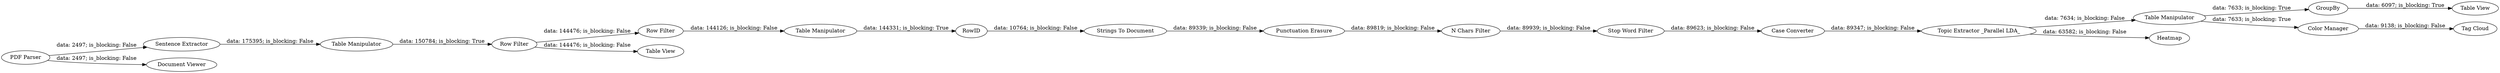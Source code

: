digraph {
	"-1979055744018868966_16" [label="Table Manipulator"]
	"-1979055744018868966_2" [label="Sentence Extractor"]
	"-1979055744018868966_6" [label="Row Filter"]
	"-1979055744018868966_15" [label="Topic Extractor _Parallel LDA_"]
	"-1979055744018868966_11" [label="Punctuation Erasure"]
	"-1979055744018868966_13" [label="Stop Word Filter"]
	"-1979055744018868966_20" [label="Table View"]
	"-1979055744018868966_3" [label="Table Manipulator"]
	"-1979055744018868966_4" [label="Document Viewer"]
	"-1979055744018868966_1" [label="PDF Parser"]
	"-1979055744018868966_17" [label=Heatmap]
	"-1979055744018868966_7" [label="Table View"]
	"-1979055744018868966_10" [label="Strings To Document"]
	"-1979055744018868966_14" [label="Case Converter"]
	"-1979055744018868966_9" [label=RowID]
	"-1979055744018868966_21" [label="Tag Cloud"]
	"-1979055744018868966_18" [label=GroupBy]
	"-1979055744018868966_8" [label="Table Manipulator"]
	"-1979055744018868966_19" [label="Color Manager"]
	"-1979055744018868966_5" [label="Row Filter"]
	"-1979055744018868966_12" [label="N Chars Filter"]
	"-1979055744018868966_19" -> "-1979055744018868966_21" [label="data: 9138; is_blocking: False"]
	"-1979055744018868966_11" -> "-1979055744018868966_12" [label="data: 89819; is_blocking: False"]
	"-1979055744018868966_8" -> "-1979055744018868966_9" [label="data: 144331; is_blocking: True"]
	"-1979055744018868966_6" -> "-1979055744018868966_8" [label="data: 144126; is_blocking: False"]
	"-1979055744018868966_16" -> "-1979055744018868966_18" [label="data: 7633; is_blocking: True"]
	"-1979055744018868966_12" -> "-1979055744018868966_13" [label="data: 89939; is_blocking: False"]
	"-1979055744018868966_16" -> "-1979055744018868966_19" [label="data: 7633; is_blocking: True"]
	"-1979055744018868966_5" -> "-1979055744018868966_6" [label="data: 144476; is_blocking: False"]
	"-1979055744018868966_10" -> "-1979055744018868966_11" [label="data: 89339; is_blocking: False"]
	"-1979055744018868966_3" -> "-1979055744018868966_5" [label="data: 150784; is_blocking: True"]
	"-1979055744018868966_1" -> "-1979055744018868966_4" [label="data: 2497; is_blocking: False"]
	"-1979055744018868966_2" -> "-1979055744018868966_3" [label="data: 175395; is_blocking: False"]
	"-1979055744018868966_18" -> "-1979055744018868966_20" [label="data: 6097; is_blocking: True"]
	"-1979055744018868966_9" -> "-1979055744018868966_10" [label="data: 10764; is_blocking: False"]
	"-1979055744018868966_5" -> "-1979055744018868966_7" [label="data: 144476; is_blocking: False"]
	"-1979055744018868966_1" -> "-1979055744018868966_2" [label="data: 2497; is_blocking: False"]
	"-1979055744018868966_14" -> "-1979055744018868966_15" [label="data: 89347; is_blocking: False"]
	"-1979055744018868966_13" -> "-1979055744018868966_14" [label="data: 89623; is_blocking: False"]
	"-1979055744018868966_15" -> "-1979055744018868966_17" [label="data: 63582; is_blocking: False"]
	"-1979055744018868966_15" -> "-1979055744018868966_16" [label="data: 7634; is_blocking: False"]
	rankdir=LR
}
